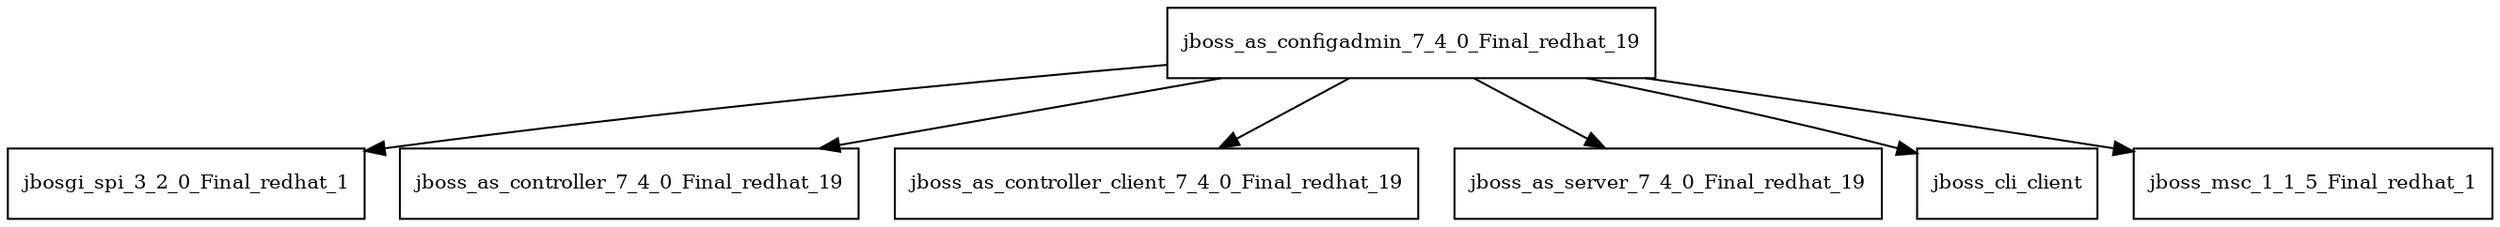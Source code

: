 digraph jboss_as_configadmin_7_4_0_Final_redhat_19_dependencies {
  node [shape = box, fontsize=10.0];
  jboss_as_configadmin_7_4_0_Final_redhat_19 -> jbosgi_spi_3_2_0_Final_redhat_1;
  jboss_as_configadmin_7_4_0_Final_redhat_19 -> jboss_as_controller_7_4_0_Final_redhat_19;
  jboss_as_configadmin_7_4_0_Final_redhat_19 -> jboss_as_controller_client_7_4_0_Final_redhat_19;
  jboss_as_configadmin_7_4_0_Final_redhat_19 -> jboss_as_server_7_4_0_Final_redhat_19;
  jboss_as_configadmin_7_4_0_Final_redhat_19 -> jboss_cli_client;
  jboss_as_configadmin_7_4_0_Final_redhat_19 -> jboss_msc_1_1_5_Final_redhat_1;
}
